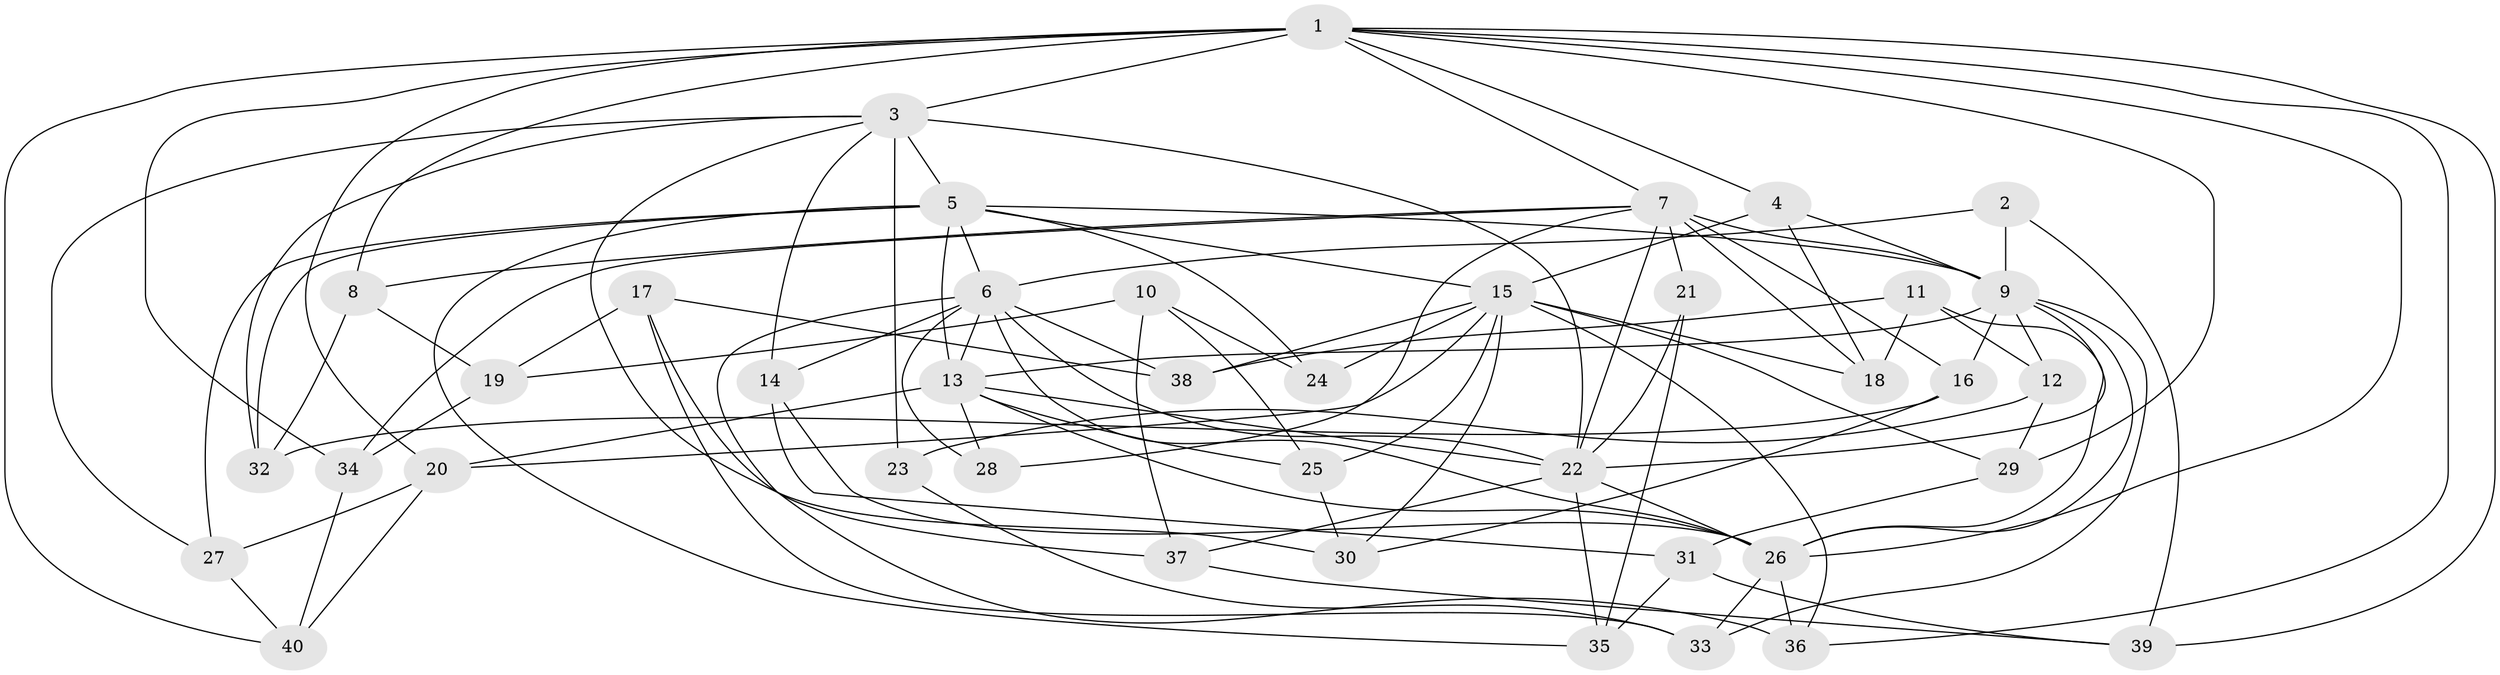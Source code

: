 // original degree distribution, {4: 1.0}
// Generated by graph-tools (version 1.1) at 2025/54/03/04/25 22:54:06]
// undirected, 40 vertices, 104 edges
graph export_dot {
  node [color=gray90,style=filled];
  1;
  2;
  3;
  4;
  5;
  6;
  7;
  8;
  9;
  10;
  11;
  12;
  13;
  14;
  15;
  16;
  17;
  18;
  19;
  20;
  21;
  22;
  23;
  24;
  25;
  26;
  27;
  28;
  29;
  30;
  31;
  32;
  33;
  34;
  35;
  36;
  37;
  38;
  39;
  40;
  1 -- 3 [weight=2.0];
  1 -- 4 [weight=1.0];
  1 -- 7 [weight=1.0];
  1 -- 8 [weight=1.0];
  1 -- 20 [weight=1.0];
  1 -- 26 [weight=1.0];
  1 -- 29 [weight=1.0];
  1 -- 34 [weight=1.0];
  1 -- 36 [weight=1.0];
  1 -- 39 [weight=1.0];
  1 -- 40 [weight=1.0];
  2 -- 6 [weight=1.0];
  2 -- 9 [weight=2.0];
  2 -- 39 [weight=1.0];
  3 -- 5 [weight=2.0];
  3 -- 14 [weight=1.0];
  3 -- 22 [weight=2.0];
  3 -- 23 [weight=2.0];
  3 -- 27 [weight=1.0];
  3 -- 30 [weight=1.0];
  3 -- 32 [weight=1.0];
  4 -- 9 [weight=1.0];
  4 -- 15 [weight=1.0];
  4 -- 18 [weight=1.0];
  5 -- 6 [weight=1.0];
  5 -- 9 [weight=2.0];
  5 -- 13 [weight=1.0];
  5 -- 15 [weight=1.0];
  5 -- 24 [weight=2.0];
  5 -- 27 [weight=1.0];
  5 -- 32 [weight=1.0];
  5 -- 35 [weight=1.0];
  6 -- 13 [weight=1.0];
  6 -- 14 [weight=1.0];
  6 -- 22 [weight=1.0];
  6 -- 26 [weight=1.0];
  6 -- 28 [weight=2.0];
  6 -- 36 [weight=1.0];
  6 -- 38 [weight=1.0];
  7 -- 8 [weight=1.0];
  7 -- 9 [weight=1.0];
  7 -- 16 [weight=1.0];
  7 -- 18 [weight=1.0];
  7 -- 21 [weight=2.0];
  7 -- 22 [weight=1.0];
  7 -- 28 [weight=1.0];
  7 -- 34 [weight=1.0];
  8 -- 19 [weight=1.0];
  8 -- 32 [weight=1.0];
  9 -- 12 [weight=1.0];
  9 -- 13 [weight=1.0];
  9 -- 16 [weight=1.0];
  9 -- 22 [weight=1.0];
  9 -- 26 [weight=1.0];
  9 -- 33 [weight=1.0];
  10 -- 19 [weight=1.0];
  10 -- 24 [weight=1.0];
  10 -- 25 [weight=1.0];
  10 -- 37 [weight=1.0];
  11 -- 12 [weight=1.0];
  11 -- 18 [weight=1.0];
  11 -- 26 [weight=1.0];
  11 -- 38 [weight=1.0];
  12 -- 23 [weight=1.0];
  12 -- 29 [weight=1.0];
  13 -- 20 [weight=2.0];
  13 -- 22 [weight=2.0];
  13 -- 25 [weight=1.0];
  13 -- 26 [weight=1.0];
  13 -- 28 [weight=1.0];
  14 -- 26 [weight=1.0];
  14 -- 31 [weight=1.0];
  15 -- 18 [weight=1.0];
  15 -- 20 [weight=1.0];
  15 -- 24 [weight=1.0];
  15 -- 25 [weight=1.0];
  15 -- 29 [weight=1.0];
  15 -- 30 [weight=1.0];
  15 -- 36 [weight=1.0];
  15 -- 38 [weight=1.0];
  16 -- 30 [weight=1.0];
  16 -- 32 [weight=1.0];
  17 -- 19 [weight=1.0];
  17 -- 33 [weight=1.0];
  17 -- 37 [weight=1.0];
  17 -- 38 [weight=1.0];
  19 -- 34 [weight=1.0];
  20 -- 27 [weight=1.0];
  20 -- 40 [weight=1.0];
  21 -- 22 [weight=1.0];
  21 -- 35 [weight=1.0];
  22 -- 26 [weight=2.0];
  22 -- 35 [weight=1.0];
  22 -- 37 [weight=1.0];
  23 -- 33 [weight=1.0];
  25 -- 30 [weight=1.0];
  26 -- 33 [weight=1.0];
  26 -- 36 [weight=1.0];
  27 -- 40 [weight=1.0];
  29 -- 31 [weight=1.0];
  31 -- 35 [weight=1.0];
  31 -- 39 [weight=1.0];
  34 -- 40 [weight=1.0];
  37 -- 39 [weight=1.0];
}
